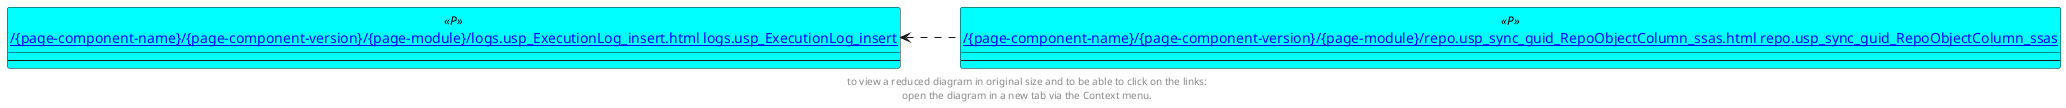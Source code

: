 @startuml
left to right direction
'top to bottom direction
hide circle
'avoide "." issues:
set namespaceSeparator none


skinparam class {
  BackgroundColor White
  BackgroundColor<<FN>> Yellow
  BackgroundColor<<FS>> Yellow
  BackgroundColor<<FT>> LightGray
  BackgroundColor<<IF>> Yellow
  BackgroundColor<<IS>> Yellow
  BackgroundColor<<P>> Aqua
  BackgroundColor<<PC>> Aqua
  BackgroundColor<<SN>> Yellow
  BackgroundColor<<SO>> SlateBlue
  BackgroundColor<<TF>> LightGray
  BackgroundColor<<TR>> Tomato
  BackgroundColor<<U>> White
  BackgroundColor<<V>> WhiteSmoke
  BackgroundColor<<X>> Aqua
}


entity "[[{site-url}/{page-component-name}/{page-component-version}/{page-module}/logs.usp_ExecutionLog_insert.html logs.usp_ExecutionLog_insert]]" as logs.usp_ExecutionLog_insert << P >> {
  --
}

entity "[[{site-url}/{page-component-name}/{page-component-version}/{page-module}/repo.usp_sync_guid_RepoObjectColumn_ssas.html repo.usp_sync_guid_RepoObjectColumn_ssas]]" as repo.usp_sync_guid_RepoObjectColumn_ssas << P >> {
  --
}

logs.usp_ExecutionLog_insert <.. repo.usp_sync_guid_RepoObjectColumn_ssas
footer
to view a reduced diagram in original size and to be able to click on the links:
open the diagram in a new tab via the Context menu.
end footer

@enduml

